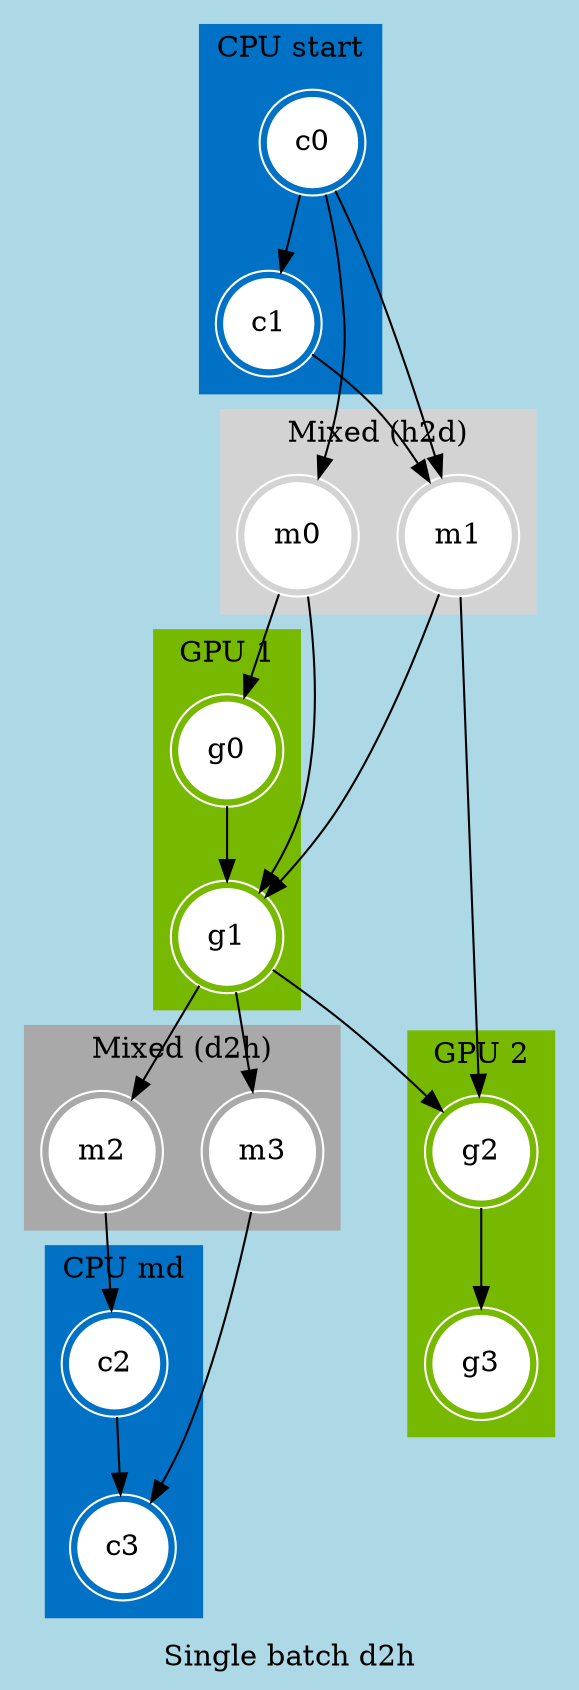 digraph batch {
  bgcolor="lightblue"
  node [shape=doublecircle style=filled color=white]

  label="Single batch d2h";

  subgraph cluster_cpu_stage_s {
    style=filled;
    color="#0071c5";
    node [style=filled,color=white];
    c0 -> c1;
    label = "CPU start";
  }

  subgraph cluster_cpu_stage_m {
    style=filled;
    color="#0071c5";
    node [style=filled,color=white];
    c2 -> c3;
    label = "CPU md";
  }

  subgraph cluster_mixed_h2d_stage {
    style=filled;
    label = "Mixed (h2d)";
    //color = "#3b9563";
    fillcolor=lightgrey;
    color=lightgrey;
    node [style=filled,color=white];
    m0 [label="m0"];
    m1 [label="m1"];
  }

  subgraph cluster_mixed_d2h_stage {
    style=filled;
    label = "Mixed (d2h)";
    //color = "#3b9563";
    fillcolor=darkgrey;
    color=darkgrey;
    node [style=filled,color=white];
    m2 [label="m2"];
    m3 [label="m3"];
  }
  subgraph cluster_gpu_stage1 {
    style=filled;
    color="#76b900";
    label = "GPU 1";
    node [style=filled,color=white];
    g0;
    g1;
    g0 -> g1;
  }

  subgraph cluster_gpu_stage2 {
    style=filled;
    color="#76b900";
    label = "GPU 2";
    node [style=filled,color=white];
    g2;
    g3;
    g2 -> g3;
  }

  c0 -> m0;
  c0 -> m1;
  c1 -> m1;

  g1 -> m2;
  g1 -> m3;

  m1 -> g2;
  g1 -> g2;

  m2 -> c2;
  m3 -> c3;

  m0 -> g0;
  m0 -> g1;
  m1 -> g1;
}

/*
digraph cluster_exe {
  label = "execution";
  cluster_cpu_stage [label="CPU" color="#0071c5" style=filled shape=square];
  cluster_mixed_stage [label="H2D" color=black fillcolor=lightgrey style=filled shape=Mcircle];
  cluster_gpu_stage [label="GPU", color="#76b900", style=filled shape=circle];
  cluster_cpu_stage -> cluster_mixed_stage -> cluster_gpu_stage;
}
*/
